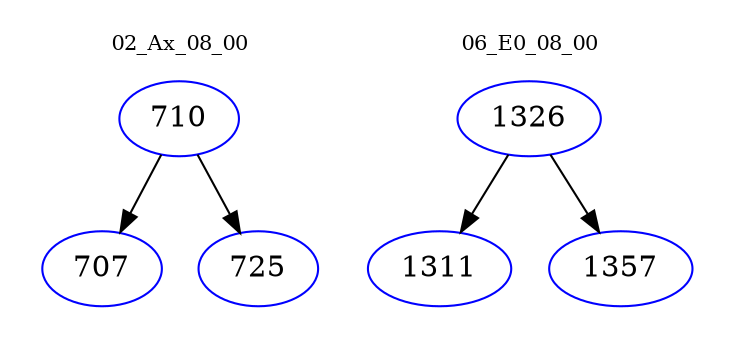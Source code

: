 digraph{
subgraph cluster_0 {
color = white
label = "02_Ax_08_00";
fontsize=10;
T0_710 [label="710", color="blue"]
T0_710 -> T0_707 [color="black"]
T0_707 [label="707", color="blue"]
T0_710 -> T0_725 [color="black"]
T0_725 [label="725", color="blue"]
}
subgraph cluster_1 {
color = white
label = "06_E0_08_00";
fontsize=10;
T1_1326 [label="1326", color="blue"]
T1_1326 -> T1_1311 [color="black"]
T1_1311 [label="1311", color="blue"]
T1_1326 -> T1_1357 [color="black"]
T1_1357 [label="1357", color="blue"]
}
}

